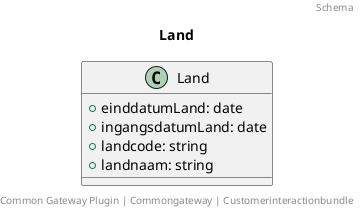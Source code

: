 @startuml
title: Land
footer: Common Gateway Plugin | Commongateway | Customerinteractionbundle 
header: Schema

class Land {
  + einddatumLand: date
  + ingangsdatumLand: date
  + landcode: string
  + landnaam: string
}
@enduml

